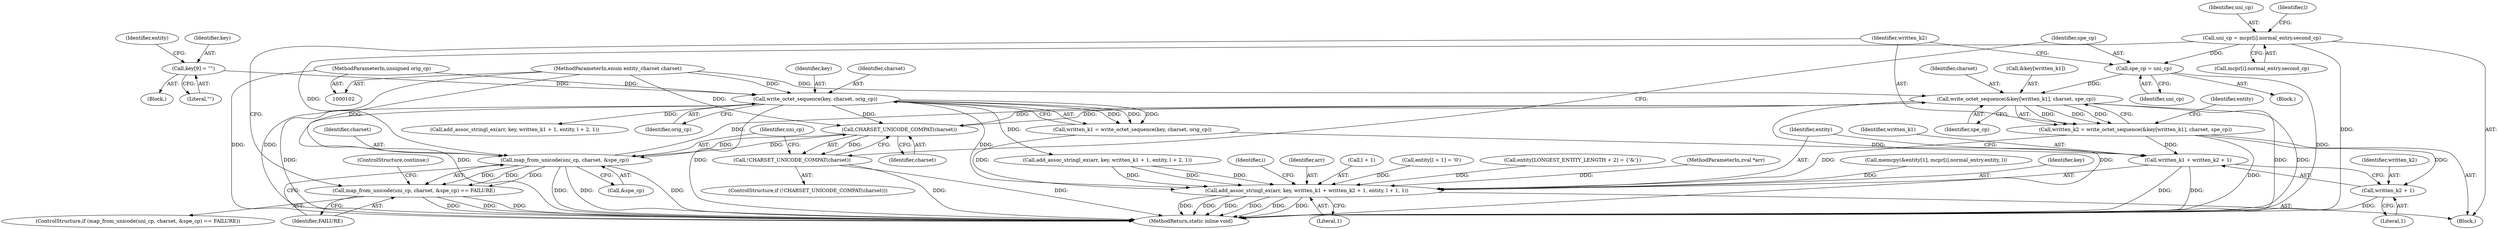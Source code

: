 digraph "0_php-src_0da8b8b801f9276359262f1ef8274c7812d3dfda?w=1_12@API" {
"1000295" [label="(Call,write_octet_sequence(&key[written_k1], charset, spe_cp))"];
"1000276" [label="(Call,CHARSET_UNICODE_COMPAT(charset))"];
"1000295" [label="(Call,write_octet_sequence(&key[written_k1], charset, spe_cp))"];
"1000281" [label="(Call,map_from_unicode(uni_cp, charset, &spe_cp))"];
"1000256" [label="(Call,uni_cp = mcpr[i].normal_entry.second_cp)"];
"1000105" [label="(MethodParameterIn,enum entity_charset charset)"];
"1000290" [label="(Call,spe_cp = uni_cp)"];
"1000118" [label="(Call,write_octet_sequence(key, charset, orig_cp))"];
"1000109" [label="(Call,key[9] = \"\")"];
"1000104" [label="(MethodParameterIn,unsigned orig_cp)"];
"1000275" [label="(Call,!CHARSET_UNICODE_COMPAT(charset))"];
"1000280" [label="(Call,map_from_unicode(uni_cp, charset, &spe_cp) == FAILURE)"];
"1000293" [label="(Call,written_k2 = write_octet_sequence(&key[written_k1], charset, spe_cp))"];
"1000329" [label="(Call,add_assoc_stringl_ex(arr, key, written_k1 + written_k2 + 1, entity, l + 1, 1))"];
"1000332" [label="(Call,written_k1 + written_k2 + 1)"];
"1000334" [label="(Call,written_k2 + 1)"];
"1000251" [label="(Block,)"];
"1000300" [label="(Identifier,charset)"];
"1000119" [label="(Identifier,key)"];
"1000104" [label="(MethodParameterIn,unsigned orig_cp)"];
"1000274" [label="(ControlStructure,if (!CHARSET_UNICODE_COMPAT(charset)))"];
"1000295" [label="(Call,write_octet_sequence(&key[written_k1], charset, spe_cp))"];
"1000116" [label="(Call,written_k1 = write_octet_sequence(key, charset, orig_cp))"];
"1000158" [label="(Call,add_assoc_stringl_ex(arr, key, written_k1 + 1, entity, l + 2, 1))"];
"1000111" [label="(Literal,\"\")"];
"1000302" [label="(Call,memcpy(&entity[1], mcpr[i].normal_entry.entity, l))"];
"1000331" [label="(Identifier,key)"];
"1000257" [label="(Identifier,uni_cp)"];
"1000294" [label="(Identifier,written_k2)"];
"1000250" [label="(Identifier,i)"];
"1000279" [label="(ControlStructure,if (map_from_unicode(uni_cp, charset, &spe_cp) == FAILURE))"];
"1000280" [label="(Call,map_from_unicode(uni_cp, charset, &spe_cp) == FAILURE)"];
"1000277" [label="(Identifier,charset)"];
"1000266" [label="(Identifier,l)"];
"1000286" [label="(Identifier,FAILURE)"];
"1000256" [label="(Call,uni_cp = mcpr[i].normal_entry.second_cp)"];
"1000109" [label="(Call,key[9] = \"\")"];
"1000107" [label="(Block,)"];
"1000296" [label="(Call,&key[written_k1])"];
"1000334" [label="(Call,written_k2 + 1)"];
"1000291" [label="(Identifier,spe_cp)"];
"1000292" [label="(Identifier,uni_cp)"];
"1000275" [label="(Call,!CHARSET_UNICODE_COMPAT(charset))"];
"1000281" [label="(Call,map_from_unicode(uni_cp, charset, &spe_cp))"];
"1000283" [label="(Identifier,charset)"];
"1000293" [label="(Call,written_k2 = write_octet_sequence(&key[written_k1], charset, spe_cp))"];
"1000330" [label="(Identifier,arr)"];
"1000338" [label="(Call,l + 1)"];
"1000290" [label="(Call,spe_cp = uni_cp)"];
"1000329" [label="(Call,add_assoc_stringl_ex(arr, key, written_k1 + written_k2 + 1, entity, l + 1, 1))"];
"1000322" [label="(Call,entity[l + 1] = '\0')"];
"1000282" [label="(Identifier,uni_cp)"];
"1000258" [label="(Call,mcpr[i].normal_entry.second_cp)"];
"1000121" [label="(Identifier,orig_cp)"];
"1000110" [label="(Identifier,key)"];
"1000289" [label="(Block,)"];
"1000305" [label="(Identifier,entity)"];
"1000222" [label="(Call,add_assoc_stringl_ex(arr, key, written_k1 + 1, entity, l + 2, 1))"];
"1000341" [label="(Literal,1)"];
"1000113" [label="(Call,entity[LONGEST_ENTITY_LENGTH + 2] = {'&'})"];
"1000301" [label="(Identifier,spe_cp)"];
"1000284" [label="(Call,&spe_cp)"];
"1000114" [label="(Identifier,entity)"];
"1000337" [label="(Identifier,entity)"];
"1000287" [label="(ControlStructure,continue;)"];
"1000335" [label="(Identifier,written_k2)"];
"1000105" [label="(MethodParameterIn,enum entity_charset charset)"];
"1000120" [label="(Identifier,charset)"];
"1000336" [label="(Literal,1)"];
"1000332" [label="(Call,written_k1 + written_k2 + 1)"];
"1000276" [label="(Call,CHARSET_UNICODE_COMPAT(charset))"];
"1000106" [label="(MethodParameterIn,zval *arr)"];
"1000118" [label="(Call,write_octet_sequence(key, charset, orig_cp))"];
"1000333" [label="(Identifier,written_k1)"];
"1000342" [label="(MethodReturn,static inline void)"];
"1000295" -> "1000293"  [label="AST: "];
"1000295" -> "1000301"  [label="CFG: "];
"1000296" -> "1000295"  [label="AST: "];
"1000300" -> "1000295"  [label="AST: "];
"1000301" -> "1000295"  [label="AST: "];
"1000293" -> "1000295"  [label="CFG: "];
"1000295" -> "1000342"  [label="DDG: "];
"1000295" -> "1000342"  [label="DDG: "];
"1000295" -> "1000342"  [label="DDG: "];
"1000295" -> "1000276"  [label="DDG: "];
"1000295" -> "1000293"  [label="DDG: "];
"1000295" -> "1000293"  [label="DDG: "];
"1000295" -> "1000293"  [label="DDG: "];
"1000276" -> "1000295"  [label="DDG: "];
"1000281" -> "1000295"  [label="DDG: "];
"1000105" -> "1000295"  [label="DDG: "];
"1000290" -> "1000295"  [label="DDG: "];
"1000276" -> "1000275"  [label="AST: "];
"1000276" -> "1000277"  [label="CFG: "];
"1000277" -> "1000276"  [label="AST: "];
"1000275" -> "1000276"  [label="CFG: "];
"1000276" -> "1000275"  [label="DDG: "];
"1000118" -> "1000276"  [label="DDG: "];
"1000281" -> "1000276"  [label="DDG: "];
"1000105" -> "1000276"  [label="DDG: "];
"1000276" -> "1000281"  [label="DDG: "];
"1000281" -> "1000280"  [label="AST: "];
"1000281" -> "1000284"  [label="CFG: "];
"1000282" -> "1000281"  [label="AST: "];
"1000283" -> "1000281"  [label="AST: "];
"1000284" -> "1000281"  [label="AST: "];
"1000286" -> "1000281"  [label="CFG: "];
"1000281" -> "1000342"  [label="DDG: "];
"1000281" -> "1000342"  [label="DDG: "];
"1000281" -> "1000342"  [label="DDG: "];
"1000281" -> "1000280"  [label="DDG: "];
"1000281" -> "1000280"  [label="DDG: "];
"1000281" -> "1000280"  [label="DDG: "];
"1000256" -> "1000281"  [label="DDG: "];
"1000105" -> "1000281"  [label="DDG: "];
"1000256" -> "1000251"  [label="AST: "];
"1000256" -> "1000258"  [label="CFG: "];
"1000257" -> "1000256"  [label="AST: "];
"1000258" -> "1000256"  [label="AST: "];
"1000266" -> "1000256"  [label="CFG: "];
"1000256" -> "1000342"  [label="DDG: "];
"1000256" -> "1000290"  [label="DDG: "];
"1000105" -> "1000102"  [label="AST: "];
"1000105" -> "1000342"  [label="DDG: "];
"1000105" -> "1000118"  [label="DDG: "];
"1000290" -> "1000289"  [label="AST: "];
"1000290" -> "1000292"  [label="CFG: "];
"1000291" -> "1000290"  [label="AST: "];
"1000292" -> "1000290"  [label="AST: "];
"1000294" -> "1000290"  [label="CFG: "];
"1000290" -> "1000342"  [label="DDG: "];
"1000118" -> "1000116"  [label="AST: "];
"1000118" -> "1000121"  [label="CFG: "];
"1000119" -> "1000118"  [label="AST: "];
"1000120" -> "1000118"  [label="AST: "];
"1000121" -> "1000118"  [label="AST: "];
"1000116" -> "1000118"  [label="CFG: "];
"1000118" -> "1000342"  [label="DDG: "];
"1000118" -> "1000342"  [label="DDG: "];
"1000118" -> "1000342"  [label="DDG: "];
"1000118" -> "1000116"  [label="DDG: "];
"1000118" -> "1000116"  [label="DDG: "];
"1000118" -> "1000116"  [label="DDG: "];
"1000109" -> "1000118"  [label="DDG: "];
"1000104" -> "1000118"  [label="DDG: "];
"1000118" -> "1000158"  [label="DDG: "];
"1000118" -> "1000222"  [label="DDG: "];
"1000118" -> "1000329"  [label="DDG: "];
"1000109" -> "1000107"  [label="AST: "];
"1000109" -> "1000111"  [label="CFG: "];
"1000110" -> "1000109"  [label="AST: "];
"1000111" -> "1000109"  [label="AST: "];
"1000114" -> "1000109"  [label="CFG: "];
"1000104" -> "1000102"  [label="AST: "];
"1000104" -> "1000342"  [label="DDG: "];
"1000275" -> "1000274"  [label="AST: "];
"1000282" -> "1000275"  [label="CFG: "];
"1000291" -> "1000275"  [label="CFG: "];
"1000275" -> "1000342"  [label="DDG: "];
"1000275" -> "1000342"  [label="DDG: "];
"1000280" -> "1000279"  [label="AST: "];
"1000280" -> "1000286"  [label="CFG: "];
"1000286" -> "1000280"  [label="AST: "];
"1000287" -> "1000280"  [label="CFG: "];
"1000294" -> "1000280"  [label="CFG: "];
"1000280" -> "1000342"  [label="DDG: "];
"1000280" -> "1000342"  [label="DDG: "];
"1000280" -> "1000342"  [label="DDG: "];
"1000293" -> "1000251"  [label="AST: "];
"1000294" -> "1000293"  [label="AST: "];
"1000305" -> "1000293"  [label="CFG: "];
"1000293" -> "1000342"  [label="DDG: "];
"1000293" -> "1000329"  [label="DDG: "];
"1000293" -> "1000332"  [label="DDG: "];
"1000293" -> "1000334"  [label="DDG: "];
"1000329" -> "1000251"  [label="AST: "];
"1000329" -> "1000341"  [label="CFG: "];
"1000330" -> "1000329"  [label="AST: "];
"1000331" -> "1000329"  [label="AST: "];
"1000332" -> "1000329"  [label="AST: "];
"1000337" -> "1000329"  [label="AST: "];
"1000338" -> "1000329"  [label="AST: "];
"1000341" -> "1000329"  [label="AST: "];
"1000250" -> "1000329"  [label="CFG: "];
"1000329" -> "1000342"  [label="DDG: "];
"1000329" -> "1000342"  [label="DDG: "];
"1000329" -> "1000342"  [label="DDG: "];
"1000329" -> "1000342"  [label="DDG: "];
"1000329" -> "1000342"  [label="DDG: "];
"1000329" -> "1000342"  [label="DDG: "];
"1000222" -> "1000329"  [label="DDG: "];
"1000222" -> "1000329"  [label="DDG: "];
"1000222" -> "1000329"  [label="DDG: "];
"1000106" -> "1000329"  [label="DDG: "];
"1000116" -> "1000329"  [label="DDG: "];
"1000322" -> "1000329"  [label="DDG: "];
"1000113" -> "1000329"  [label="DDG: "];
"1000302" -> "1000329"  [label="DDG: "];
"1000332" -> "1000334"  [label="CFG: "];
"1000333" -> "1000332"  [label="AST: "];
"1000334" -> "1000332"  [label="AST: "];
"1000337" -> "1000332"  [label="CFG: "];
"1000332" -> "1000342"  [label="DDG: "];
"1000332" -> "1000342"  [label="DDG: "];
"1000116" -> "1000332"  [label="DDG: "];
"1000334" -> "1000336"  [label="CFG: "];
"1000335" -> "1000334"  [label="AST: "];
"1000336" -> "1000334"  [label="AST: "];
"1000334" -> "1000342"  [label="DDG: "];
}
